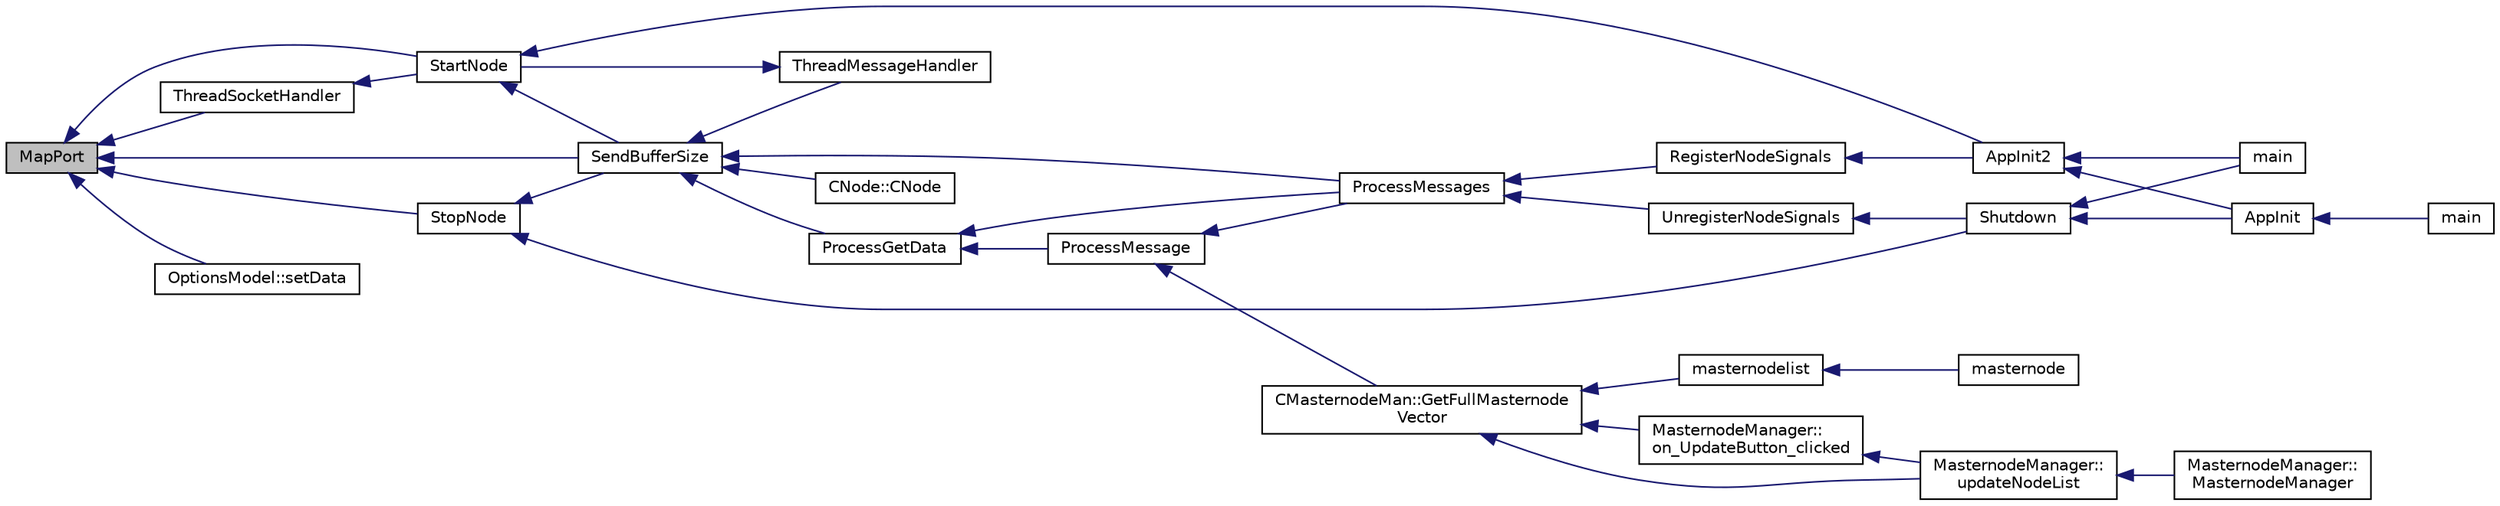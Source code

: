 digraph "MapPort"
{
  edge [fontname="Helvetica",fontsize="10",labelfontname="Helvetica",labelfontsize="10"];
  node [fontname="Helvetica",fontsize="10",shape=record];
  rankdir="LR";
  Node665 [label="MapPort",height=0.2,width=0.4,color="black", fillcolor="grey75", style="filled", fontcolor="black"];
  Node665 -> Node666 [dir="back",color="midnightblue",fontsize="10",style="solid",fontname="Helvetica"];
  Node666 [label="ThreadSocketHandler",height=0.2,width=0.4,color="black", fillcolor="white", style="filled",URL="$dd/d84/net_8cpp.html#aa1111c12121e039bbd8eedb556e4514a"];
  Node666 -> Node667 [dir="back",color="midnightblue",fontsize="10",style="solid",fontname="Helvetica"];
  Node667 [label="StartNode",height=0.2,width=0.4,color="black", fillcolor="white", style="filled",URL="$d7/d97/net_8h.html#a9396d8054e8f74959e9391871aaddde0"];
  Node667 -> Node668 [dir="back",color="midnightblue",fontsize="10",style="solid",fontname="Helvetica"];
  Node668 [label="AppInit2",height=0.2,width=0.4,color="black", fillcolor="white", style="filled",URL="$d8/dc0/init_8h.html#a1a4c1bfbf6ba1db77e988b89b9cadfd3",tooltip="Initialize ion. "];
  Node668 -> Node669 [dir="back",color="midnightblue",fontsize="10",style="solid",fontname="Helvetica"];
  Node669 [label="AppInit",height=0.2,width=0.4,color="black", fillcolor="white", style="filled",URL="$d4/d35/iond_8cpp.html#ac59316b767e6984e1285f0531275286b"];
  Node669 -> Node670 [dir="back",color="midnightblue",fontsize="10",style="solid",fontname="Helvetica"];
  Node670 [label="main",height=0.2,width=0.4,color="black", fillcolor="white", style="filled",URL="$d4/d35/iond_8cpp.html#a0ddf1224851353fc92bfbff6f499fa97"];
  Node668 -> Node671 [dir="back",color="midnightblue",fontsize="10",style="solid",fontname="Helvetica"];
  Node671 [label="main",height=0.2,width=0.4,color="black", fillcolor="white", style="filled",URL="$d5/d2d/ion_8cpp.html#a0ddf1224851353fc92bfbff6f499fa97"];
  Node667 -> Node672 [dir="back",color="midnightblue",fontsize="10",style="solid",fontname="Helvetica"];
  Node672 [label="SendBufferSize",height=0.2,width=0.4,color="black", fillcolor="white", style="filled",URL="$d7/d97/net_8h.html#a13f289d6233bd32b78a38793f76bdccb"];
  Node672 -> Node673 [dir="back",color="midnightblue",fontsize="10",style="solid",fontname="Helvetica"];
  Node673 [label="ProcessGetData",height=0.2,width=0.4,color="black", fillcolor="white", style="filled",URL="$df/d0a/main_8cpp.html#a3be415b83ecfe1f4215e0bd28c3b1eec"];
  Node673 -> Node674 [dir="back",color="midnightblue",fontsize="10",style="solid",fontname="Helvetica"];
  Node674 [label="ProcessMessage",height=0.2,width=0.4,color="black", fillcolor="white", style="filled",URL="$df/d0a/main_8cpp.html#a8ba92b1a4bce3c835e887a9073d17d8e"];
  Node674 -> Node675 [dir="back",color="midnightblue",fontsize="10",style="solid",fontname="Helvetica"];
  Node675 [label="ProcessMessages",height=0.2,width=0.4,color="black", fillcolor="white", style="filled",URL="$d4/dbf/main_8h.html#a196f9318f02448b85b28d612698934fd"];
  Node675 -> Node676 [dir="back",color="midnightblue",fontsize="10",style="solid",fontname="Helvetica"];
  Node676 [label="RegisterNodeSignals",height=0.2,width=0.4,color="black", fillcolor="white", style="filled",URL="$d4/dbf/main_8h.html#ab02615ff65f91d69f8d786ec900baa8a",tooltip="Register with a network node to receive its signals. "];
  Node676 -> Node668 [dir="back",color="midnightblue",fontsize="10",style="solid",fontname="Helvetica"];
  Node675 -> Node677 [dir="back",color="midnightblue",fontsize="10",style="solid",fontname="Helvetica"];
  Node677 [label="UnregisterNodeSignals",height=0.2,width=0.4,color="black", fillcolor="white", style="filled",URL="$d4/dbf/main_8h.html#a3ef0cc6e9d9d6435ee2a5569244d6ebd",tooltip="Unregister a network node. "];
  Node677 -> Node678 [dir="back",color="midnightblue",fontsize="10",style="solid",fontname="Helvetica"];
  Node678 [label="Shutdown",height=0.2,width=0.4,color="black", fillcolor="white", style="filled",URL="$d8/dc0/init_8h.html#ac5f038c2b480cf9ef5e19e3eba8dbaf9"];
  Node678 -> Node669 [dir="back",color="midnightblue",fontsize="10",style="solid",fontname="Helvetica"];
  Node678 -> Node671 [dir="back",color="midnightblue",fontsize="10",style="solid",fontname="Helvetica"];
  Node674 -> Node679 [dir="back",color="midnightblue",fontsize="10",style="solid",fontname="Helvetica"];
  Node679 [label="CMasternodeMan::GetFullMasternode\lVector",height=0.2,width=0.4,color="black", fillcolor="white", style="filled",URL="$dc/d6b/class_c_masternode_man.html#ab39e213a7601e1bef2eba1d5d63206f5"];
  Node679 -> Node680 [dir="back",color="midnightblue",fontsize="10",style="solid",fontname="Helvetica"];
  Node680 [label="MasternodeManager::\lupdateNodeList",height=0.2,width=0.4,color="black", fillcolor="white", style="filled",URL="$d9/d70/class_masternode_manager.html#a5485a8bd6ccf673027165cc1207dfae9"];
  Node680 -> Node681 [dir="back",color="midnightblue",fontsize="10",style="solid",fontname="Helvetica"];
  Node681 [label="MasternodeManager::\lMasternodeManager",height=0.2,width=0.4,color="black", fillcolor="white", style="filled",URL="$d9/d70/class_masternode_manager.html#ad18cb99065e056e6b791e2356de826bf"];
  Node679 -> Node682 [dir="back",color="midnightblue",fontsize="10",style="solid",fontname="Helvetica"];
  Node682 [label="MasternodeManager::\lon_UpdateButton_clicked",height=0.2,width=0.4,color="black", fillcolor="white", style="filled",URL="$d9/d70/class_masternode_manager.html#ae8d07b4d869e3eb09fe1be445eff0430"];
  Node682 -> Node680 [dir="back",color="midnightblue",fontsize="10",style="solid",fontname="Helvetica"];
  Node679 -> Node683 [dir="back",color="midnightblue",fontsize="10",style="solid",fontname="Helvetica"];
  Node683 [label="masternodelist",height=0.2,width=0.4,color="black", fillcolor="white", style="filled",URL="$d5/d6b/rpcstashedsend_8cpp.html#a3a7ed7e37f21eb2912afc6e776f7236c"];
  Node683 -> Node684 [dir="back",color="midnightblue",fontsize="10",style="solid",fontname="Helvetica"];
  Node684 [label="masternode",height=0.2,width=0.4,color="black", fillcolor="white", style="filled",URL="$d5/d6b/rpcstashedsend_8cpp.html#a30609e443aeb47c29ed0878d16b1b5e1"];
  Node673 -> Node675 [dir="back",color="midnightblue",fontsize="10",style="solid",fontname="Helvetica"];
  Node672 -> Node675 [dir="back",color="midnightblue",fontsize="10",style="solid",fontname="Helvetica"];
  Node672 -> Node685 [dir="back",color="midnightblue",fontsize="10",style="solid",fontname="Helvetica"];
  Node685 [label="ThreadMessageHandler",height=0.2,width=0.4,color="black", fillcolor="white", style="filled",URL="$dd/d84/net_8cpp.html#a379b0d3521bdd62ac296f219d70c4e30"];
  Node685 -> Node667 [dir="back",color="midnightblue",fontsize="10",style="solid",fontname="Helvetica"];
  Node672 -> Node686 [dir="back",color="midnightblue",fontsize="10",style="solid",fontname="Helvetica"];
  Node686 [label="CNode::CNode",height=0.2,width=0.4,color="black", fillcolor="white", style="filled",URL="$d1/d64/class_c_node.html#a51556705550511146245b9fb2fec09c1"];
  Node665 -> Node667 [dir="back",color="midnightblue",fontsize="10",style="solid",fontname="Helvetica"];
  Node665 -> Node687 [dir="back",color="midnightblue",fontsize="10",style="solid",fontname="Helvetica"];
  Node687 [label="StopNode",height=0.2,width=0.4,color="black", fillcolor="white", style="filled",URL="$d7/d97/net_8h.html#ac9110488f45c160d58f3c7ab7197bcea"];
  Node687 -> Node678 [dir="back",color="midnightblue",fontsize="10",style="solid",fontname="Helvetica"];
  Node687 -> Node672 [dir="back",color="midnightblue",fontsize="10",style="solid",fontname="Helvetica"];
  Node665 -> Node672 [dir="back",color="midnightblue",fontsize="10",style="solid",fontname="Helvetica"];
  Node665 -> Node688 [dir="back",color="midnightblue",fontsize="10",style="solid",fontname="Helvetica"];
  Node688 [label="OptionsModel::setData",height=0.2,width=0.4,color="black", fillcolor="white", style="filled",URL="$da/d1f/class_options_model.html#a3102b457f4d46efac8ecb03b3d536b62"];
}
